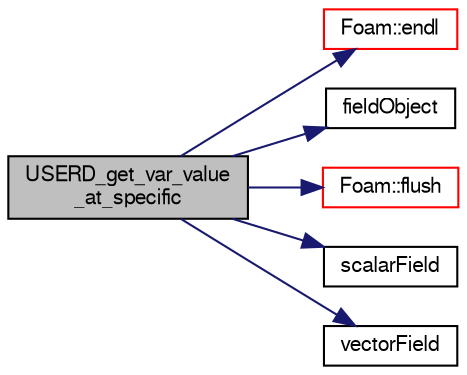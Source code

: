 digraph "USERD_get_var_value_at_specific"
{
  bgcolor="transparent";
  edge [fontname="FreeSans",fontsize="10",labelfontname="FreeSans",labelfontsize="10"];
  node [fontname="FreeSans",fontsize="10",shape=record];
  rankdir="LR";
  Node0 [label="USERD_get_var_value\l_at_specific",height=0.2,width=0.4,color="black", fillcolor="grey75", style="filled", fontcolor="black"];
  Node0 -> Node1 [color="midnightblue",fontsize="10",style="solid",fontname="FreeSans"];
  Node1 [label="Foam::endl",height=0.2,width=0.4,color="red",URL="$a21124.html#a2db8fe02a0d3909e9351bb4275b23ce4",tooltip="Add newline and flush stream. "];
  Node0 -> Node3 [color="midnightblue",fontsize="10",style="solid",fontname="FreeSans"];
  Node3 [label="fieldObject",height=0.2,width=0.4,color="black",URL="$a19001.html#a320cf83612cc3fb001166525cdb9670e"];
  Node0 -> Node4 [color="midnightblue",fontsize="10",style="solid",fontname="FreeSans"];
  Node4 [label="Foam::flush",height=0.2,width=0.4,color="red",URL="$a21124.html#ae5d12052806c399177d27d9beccc2462",tooltip="Flush stream. "];
  Node0 -> Node6 [color="midnightblue",fontsize="10",style="solid",fontname="FreeSans"];
  Node6 [label="scalarField",height=0.2,width=0.4,color="black",URL="$a19001.html#afcd8855c276a98ae9604b35c8fb5b81e"];
  Node0 -> Node7 [color="midnightblue",fontsize="10",style="solid",fontname="FreeSans"];
  Node7 [label="vectorField",height=0.2,width=0.4,color="black",URL="$a19007.html#a26449ea948f1206dbb29e1bc6e5c7c64"];
}
